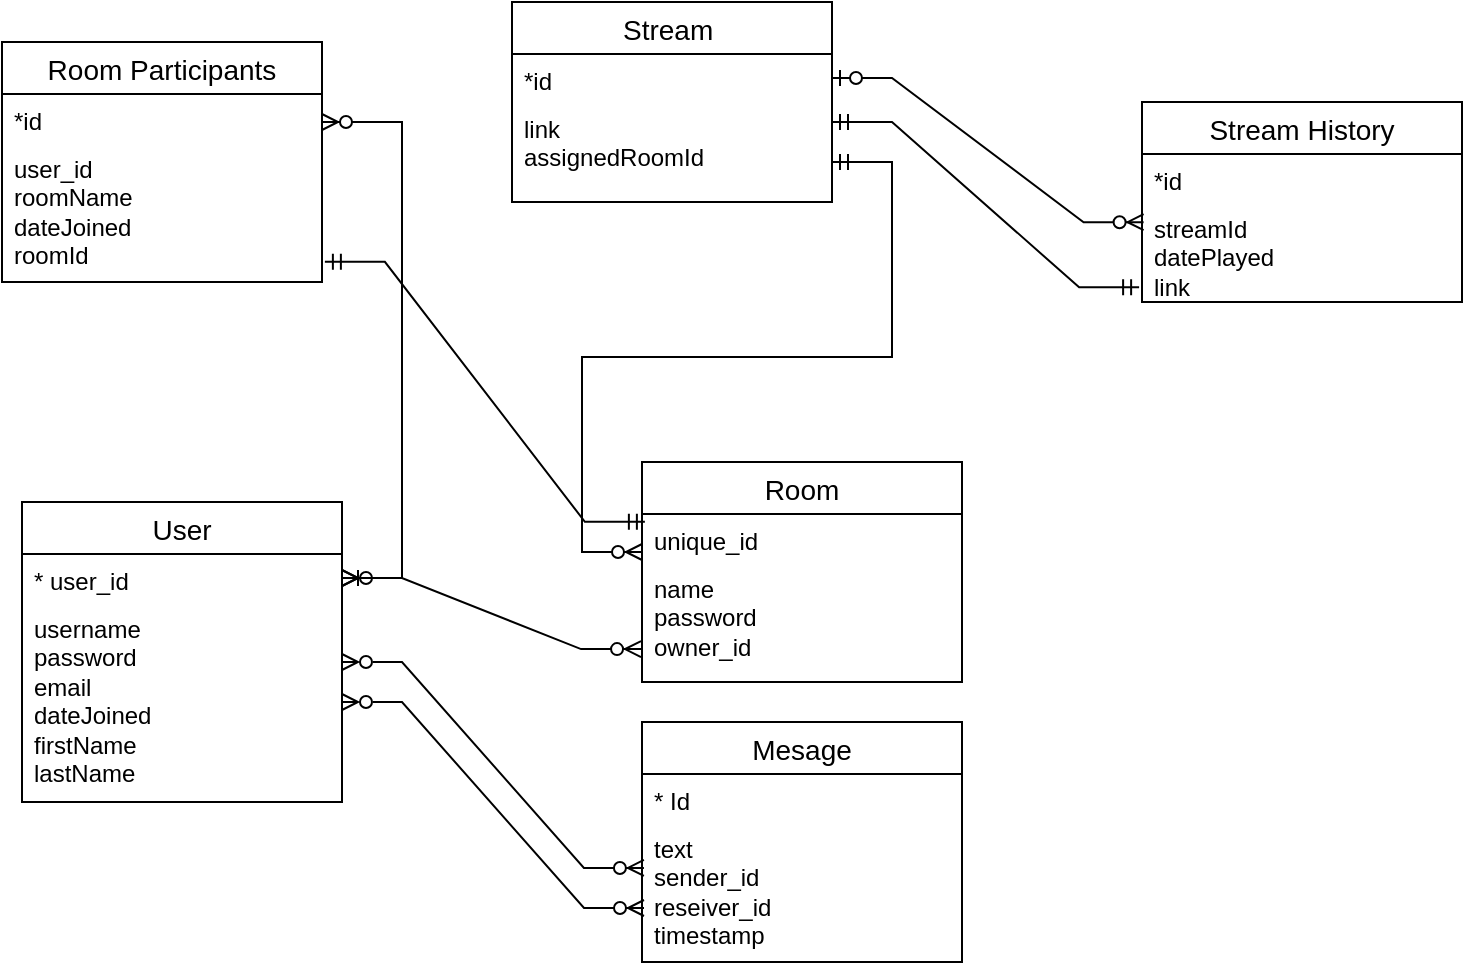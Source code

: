 <mxfile version="22.1.5" type="device">
  <diagram id="R2lEEEUBdFMjLlhIrx00" name="Page-1">
    <mxGraphModel dx="1050" dy="1634" grid="1" gridSize="10" guides="1" tooltips="1" connect="1" arrows="1" fold="1" page="1" pageScale="1" pageWidth="850" pageHeight="1100" math="0" shadow="0" extFonts="Permanent Marker^https://fonts.googleapis.com/css?family=Permanent+Marker">
      <root>
        <mxCell id="0" />
        <mxCell id="1" parent="0" />
        <mxCell id="KZ1tomjTO6epzYtWxzOQ-16" value="User" style="swimlane;fontStyle=0;childLayout=stackLayout;horizontal=1;startSize=26;horizontalStack=0;resizeParent=1;resizeParentMax=0;resizeLast=0;collapsible=1;marginBottom=0;align=center;fontSize=14;" parent="1" vertex="1">
          <mxGeometry x="20" y="190" width="160" height="150" as="geometry" />
        </mxCell>
        <mxCell id="KZ1tomjTO6epzYtWxzOQ-17" value="* user_id" style="text;strokeColor=none;fillColor=none;spacingLeft=4;spacingRight=4;overflow=hidden;rotatable=0;points=[[0,0.5],[1,0.5]];portConstraint=eastwest;fontSize=12;whiteSpace=wrap;html=1;" parent="KZ1tomjTO6epzYtWxzOQ-16" vertex="1">
          <mxGeometry y="26" width="160" height="24" as="geometry" />
        </mxCell>
        <mxCell id="KZ1tomjTO6epzYtWxzOQ-19" value="username&lt;br&gt;password&lt;br&gt;email&lt;br&gt;dateJoined&lt;br&gt;firstName&lt;br&gt;lastName" style="text;strokeColor=none;fillColor=none;spacingLeft=4;spacingRight=4;overflow=hidden;rotatable=0;points=[[0,0.5],[1,0.5]];portConstraint=eastwest;fontSize=12;whiteSpace=wrap;html=1;" parent="KZ1tomjTO6epzYtWxzOQ-16" vertex="1">
          <mxGeometry y="50" width="160" height="100" as="geometry" />
        </mxCell>
        <mxCell id="KZ1tomjTO6epzYtWxzOQ-20" value="Room" style="swimlane;fontStyle=0;childLayout=stackLayout;horizontal=1;startSize=26;horizontalStack=0;resizeParent=1;resizeParentMax=0;resizeLast=0;collapsible=1;marginBottom=0;align=center;fontSize=14;" parent="1" vertex="1">
          <mxGeometry x="330" y="170" width="160" height="110" as="geometry" />
        </mxCell>
        <mxCell id="KZ1tomjTO6epzYtWxzOQ-21" value="unique_id" style="text;strokeColor=none;fillColor=none;spacingLeft=4;spacingRight=4;overflow=hidden;rotatable=0;points=[[0,0.5],[1,0.5]];portConstraint=eastwest;fontSize=12;whiteSpace=wrap;html=1;" parent="KZ1tomjTO6epzYtWxzOQ-20" vertex="1">
          <mxGeometry y="26" width="160" height="24" as="geometry" />
        </mxCell>
        <mxCell id="KZ1tomjTO6epzYtWxzOQ-22" value="name&lt;br&gt;password&lt;br&gt;owner_id" style="text;strokeColor=none;fillColor=none;spacingLeft=4;spacingRight=4;overflow=hidden;rotatable=0;points=[[0,0.5],[1,0.5]];portConstraint=eastwest;fontSize=12;whiteSpace=wrap;html=1;" parent="KZ1tomjTO6epzYtWxzOQ-20" vertex="1">
          <mxGeometry y="50" width="160" height="60" as="geometry" />
        </mxCell>
        <mxCell id="KZ1tomjTO6epzYtWxzOQ-23" value="Room Participants" style="swimlane;fontStyle=0;childLayout=stackLayout;horizontal=1;startSize=26;horizontalStack=0;resizeParent=1;resizeParentMax=0;resizeLast=0;collapsible=1;marginBottom=0;align=center;fontSize=14;" parent="1" vertex="1">
          <mxGeometry x="10" y="-40" width="160" height="120" as="geometry" />
        </mxCell>
        <mxCell id="KZ1tomjTO6epzYtWxzOQ-24" value="*id" style="text;strokeColor=none;fillColor=none;spacingLeft=4;spacingRight=4;overflow=hidden;rotatable=0;points=[[0,0.5],[1,0.5]];portConstraint=eastwest;fontSize=12;whiteSpace=wrap;html=1;" parent="KZ1tomjTO6epzYtWxzOQ-23" vertex="1">
          <mxGeometry y="26" width="160" height="24" as="geometry" />
        </mxCell>
        <mxCell id="KZ1tomjTO6epzYtWxzOQ-25" value="user_id&lt;br&gt;roomName&lt;br&gt;dateJoined&lt;br&gt;roomId" style="text;strokeColor=none;fillColor=none;spacingLeft=4;spacingRight=4;overflow=hidden;rotatable=0;points=[[0,0.5],[1,0.5]];portConstraint=eastwest;fontSize=12;whiteSpace=wrap;html=1;" parent="KZ1tomjTO6epzYtWxzOQ-23" vertex="1">
          <mxGeometry y="50" width="160" height="70" as="geometry" />
        </mxCell>
        <mxCell id="KZ1tomjTO6epzYtWxzOQ-26" value="Stream History" style="swimlane;fontStyle=0;childLayout=stackLayout;horizontal=1;startSize=26;horizontalStack=0;resizeParent=1;resizeParentMax=0;resizeLast=0;collapsible=1;marginBottom=0;align=center;fontSize=14;" parent="1" vertex="1">
          <mxGeometry x="580" y="-10" width="160" height="100" as="geometry" />
        </mxCell>
        <mxCell id="KZ1tomjTO6epzYtWxzOQ-27" value="*id" style="text;strokeColor=none;fillColor=none;spacingLeft=4;spacingRight=4;overflow=hidden;rotatable=0;points=[[0,0.5],[1,0.5]];portConstraint=eastwest;fontSize=12;whiteSpace=wrap;html=1;" parent="KZ1tomjTO6epzYtWxzOQ-26" vertex="1">
          <mxGeometry y="26" width="160" height="24" as="geometry" />
        </mxCell>
        <mxCell id="KZ1tomjTO6epzYtWxzOQ-28" value="streamId&lt;br&gt;datePlayed&lt;br&gt;link" style="text;strokeColor=none;fillColor=none;spacingLeft=4;spacingRight=4;overflow=hidden;rotatable=0;points=[[0,0.5],[1,0.5]];portConstraint=eastwest;fontSize=12;whiteSpace=wrap;html=1;" parent="KZ1tomjTO6epzYtWxzOQ-26" vertex="1">
          <mxGeometry y="50" width="160" height="50" as="geometry" />
        </mxCell>
        <mxCell id="KZ1tomjTO6epzYtWxzOQ-33" value="" style="edgeStyle=entityRelationEdgeStyle;fontSize=12;html=1;endArrow=ERzeroToMany;endFill=1;startArrow=ERzeroToMany;rounded=0;entryX=-0.003;entryY=0.726;entryDx=0;entryDy=0;entryPerimeter=0;exitX=1;exitY=0.5;exitDx=0;exitDy=0;" parent="1" source="KZ1tomjTO6epzYtWxzOQ-17" target="KZ1tomjTO6epzYtWxzOQ-22" edge="1">
          <mxGeometry width="100" height="100" relative="1" as="geometry">
            <mxPoint x="140" y="210" as="sourcePoint" />
            <mxPoint x="270" y="250" as="targetPoint" />
          </mxGeometry>
        </mxCell>
        <mxCell id="KZ1tomjTO6epzYtWxzOQ-34" value="" style="edgeStyle=entityRelationEdgeStyle;fontSize=12;html=1;endArrow=ERzeroToMany;startArrow=ERmandOne;rounded=0;exitX=1;exitY=0.5;exitDx=0;exitDy=0;" parent="1" edge="1">
          <mxGeometry width="100" height="100" relative="1" as="geometry">
            <mxPoint x="425.0" y="20" as="sourcePoint" />
            <mxPoint x="330" y="215" as="targetPoint" />
          </mxGeometry>
        </mxCell>
        <mxCell id="KZ1tomjTO6epzYtWxzOQ-35" value="" style="edgeStyle=entityRelationEdgeStyle;fontSize=12;html=1;endArrow=ERoneToMany;startArrow=ERzeroToMany;rounded=0;" parent="1" target="KZ1tomjTO6epzYtWxzOQ-17" edge="1">
          <mxGeometry width="100" height="100" relative="1" as="geometry">
            <mxPoint x="170" as="sourcePoint" />
            <mxPoint x="240" y="140" as="targetPoint" />
          </mxGeometry>
        </mxCell>
        <mxCell id="KZ1tomjTO6epzYtWxzOQ-36" value="" style="edgeStyle=entityRelationEdgeStyle;fontSize=12;html=1;endArrow=ERzeroToMany;startArrow=ERzeroToOne;rounded=0;entryX=0.005;entryY=0.202;entryDx=0;entryDy=0;entryPerimeter=0;exitX=1;exitY=0.5;exitDx=0;exitDy=0;" parent="1" source="KZ1tomjTO6epzYtWxzOQ-30" target="KZ1tomjTO6epzYtWxzOQ-28" edge="1">
          <mxGeometry width="100" height="100" relative="1" as="geometry">
            <mxPoint x="490" y="220" as="sourcePoint" />
            <mxPoint x="590" y="120" as="targetPoint" />
          </mxGeometry>
        </mxCell>
        <mxCell id="KZ1tomjTO6epzYtWxzOQ-29" value="Stream " style="swimlane;fontStyle=0;childLayout=stackLayout;horizontal=1;startSize=26;horizontalStack=0;resizeParent=1;resizeParentMax=0;resizeLast=0;collapsible=1;marginBottom=0;align=center;fontSize=14;" parent="1" vertex="1">
          <mxGeometry x="265" y="-60" width="160" height="100" as="geometry" />
        </mxCell>
        <mxCell id="KZ1tomjTO6epzYtWxzOQ-30" value="*id" style="text;strokeColor=none;fillColor=none;spacingLeft=4;spacingRight=4;overflow=hidden;rotatable=0;points=[[0,0.5],[1,0.5]];portConstraint=eastwest;fontSize=12;whiteSpace=wrap;html=1;" parent="KZ1tomjTO6epzYtWxzOQ-29" vertex="1">
          <mxGeometry y="26" width="160" height="24" as="geometry" />
        </mxCell>
        <mxCell id="KZ1tomjTO6epzYtWxzOQ-31" value="link&lt;br&gt;assignedRoomId" style="text;strokeColor=none;fillColor=none;spacingLeft=4;spacingRight=4;overflow=hidden;rotatable=0;points=[[0,0.5],[1,0.5]];portConstraint=eastwest;fontSize=12;whiteSpace=wrap;html=1;" parent="KZ1tomjTO6epzYtWxzOQ-29" vertex="1">
          <mxGeometry y="50" width="160" height="50" as="geometry" />
        </mxCell>
        <mxCell id="KZ1tomjTO6epzYtWxzOQ-38" value="" style="edgeStyle=entityRelationEdgeStyle;fontSize=12;html=1;endArrow=ERmandOne;startArrow=ERmandOne;rounded=0;entryX=1.009;entryY=0.856;entryDx=0;entryDy=0;entryPerimeter=0;exitX=0.009;exitY=0.163;exitDx=0;exitDy=0;exitPerimeter=0;" parent="1" source="KZ1tomjTO6epzYtWxzOQ-21" target="KZ1tomjTO6epzYtWxzOQ-25" edge="1">
          <mxGeometry width="100" height="100" relative="1" as="geometry">
            <mxPoint x="240" y="250" as="sourcePoint" />
            <mxPoint x="340" y="150" as="targetPoint" />
          </mxGeometry>
        </mxCell>
        <mxCell id="KZ1tomjTO6epzYtWxzOQ-39" value="" style="edgeStyle=entityRelationEdgeStyle;fontSize=12;html=1;endArrow=ERmandOne;startArrow=ERmandOne;rounded=0;entryX=-0.009;entryY=0.853;entryDx=0;entryDy=0;entryPerimeter=0;" parent="1" target="KZ1tomjTO6epzYtWxzOQ-28" edge="1">
          <mxGeometry width="100" height="100" relative="1" as="geometry">
            <mxPoint x="425" as="sourcePoint" />
            <mxPoint x="525" y="-100" as="targetPoint" />
          </mxGeometry>
        </mxCell>
        <mxCell id="rElEyK1bw0mJvjGGVnvr-1" value="Mesage" style="swimlane;fontStyle=0;childLayout=stackLayout;horizontal=1;startSize=26;horizontalStack=0;resizeParent=1;resizeParentMax=0;resizeLast=0;collapsible=1;marginBottom=0;align=center;fontSize=14;" parent="1" vertex="1">
          <mxGeometry x="330" y="300" width="160" height="120" as="geometry" />
        </mxCell>
        <mxCell id="rElEyK1bw0mJvjGGVnvr-2" value="* Id&lt;span style=&quot;white-space: pre;&quot;&gt;&#x9;&lt;/span&gt;" style="text;strokeColor=none;fillColor=none;spacingLeft=4;spacingRight=4;overflow=hidden;rotatable=0;points=[[0,0.5],[1,0.5]];portConstraint=eastwest;fontSize=12;whiteSpace=wrap;html=1;" parent="rElEyK1bw0mJvjGGVnvr-1" vertex="1">
          <mxGeometry y="26" width="160" height="24" as="geometry" />
        </mxCell>
        <mxCell id="rElEyK1bw0mJvjGGVnvr-3" value="text&lt;br&gt;sender_id&lt;br&gt;reseiver_id&lt;br&gt;timestamp" style="text;strokeColor=none;fillColor=none;spacingLeft=4;spacingRight=4;overflow=hidden;rotatable=0;points=[[0,0.5],[1,0.5]];portConstraint=eastwest;fontSize=12;whiteSpace=wrap;html=1;" parent="rElEyK1bw0mJvjGGVnvr-1" vertex="1">
          <mxGeometry y="50" width="160" height="70" as="geometry" />
        </mxCell>
        <mxCell id="rElEyK1bw0mJvjGGVnvr-4" value="" style="edgeStyle=entityRelationEdgeStyle;fontSize=12;html=1;endArrow=ERzeroToMany;startArrow=ERzeroToMany;rounded=0;entryX=0.006;entryY=0.614;entryDx=0;entryDy=0;entryPerimeter=0;startFill=0;" parent="1" edge="1">
          <mxGeometry width="100" height="100" relative="1" as="geometry">
            <mxPoint x="180" y="270" as="sourcePoint" />
            <mxPoint x="330.96" y="372.98" as="targetPoint" />
            <Array as="points">
              <mxPoint x="310" y="400" />
            </Array>
          </mxGeometry>
        </mxCell>
        <mxCell id="-tWOlP5IuVC7wMgb8CAy-2" value="" style="edgeStyle=entityRelationEdgeStyle;fontSize=12;html=1;endArrow=ERzeroToMany;startArrow=ERzeroToMany;rounded=0;entryX=0.006;entryY=0.614;entryDx=0;entryDy=0;entryPerimeter=0;startFill=0;" edge="1" parent="1">
          <mxGeometry width="100" height="100" relative="1" as="geometry">
            <mxPoint x="180" y="290" as="sourcePoint" />
            <mxPoint x="331" y="393" as="targetPoint" />
            <Array as="points">
              <mxPoint x="310" y="420" />
            </Array>
          </mxGeometry>
        </mxCell>
      </root>
    </mxGraphModel>
  </diagram>
</mxfile>
